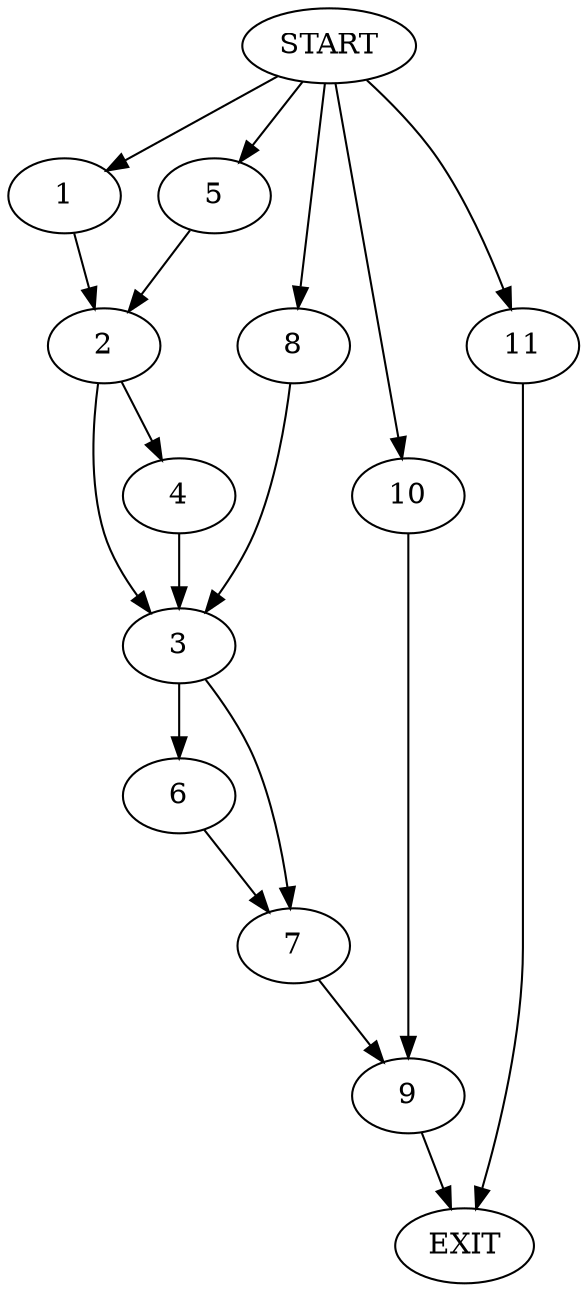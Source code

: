 digraph {
0 [label="START"]
12 [label="EXIT"]
0 -> 1
1 -> 2
2 -> 3
2 -> 4
0 -> 5
5 -> 2
4 -> 3
3 -> 6
3 -> 7
0 -> 8
8 -> 3
6 -> 7
7 -> 9
9 -> 12
0 -> 10
10 -> 9
0 -> 11
11 -> 12
}
